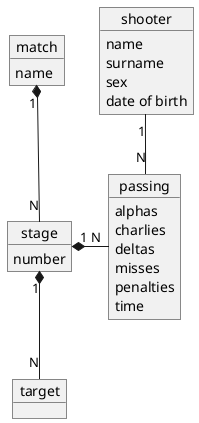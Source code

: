 @startuml

object match {
    name
}
object stage {
    number
}
object target {
}
object passing {
    alphas
    charlies
    deltas
    misses
    penalties
    time
}
object shooter {
    name
    surname
    sex
    date of birth
}

match "1" *-- "N" stage
stage "1" *-right- "N" passing
stage "1" *-down- "N" target
shooter "1" -down- "N" passing

@enduml

